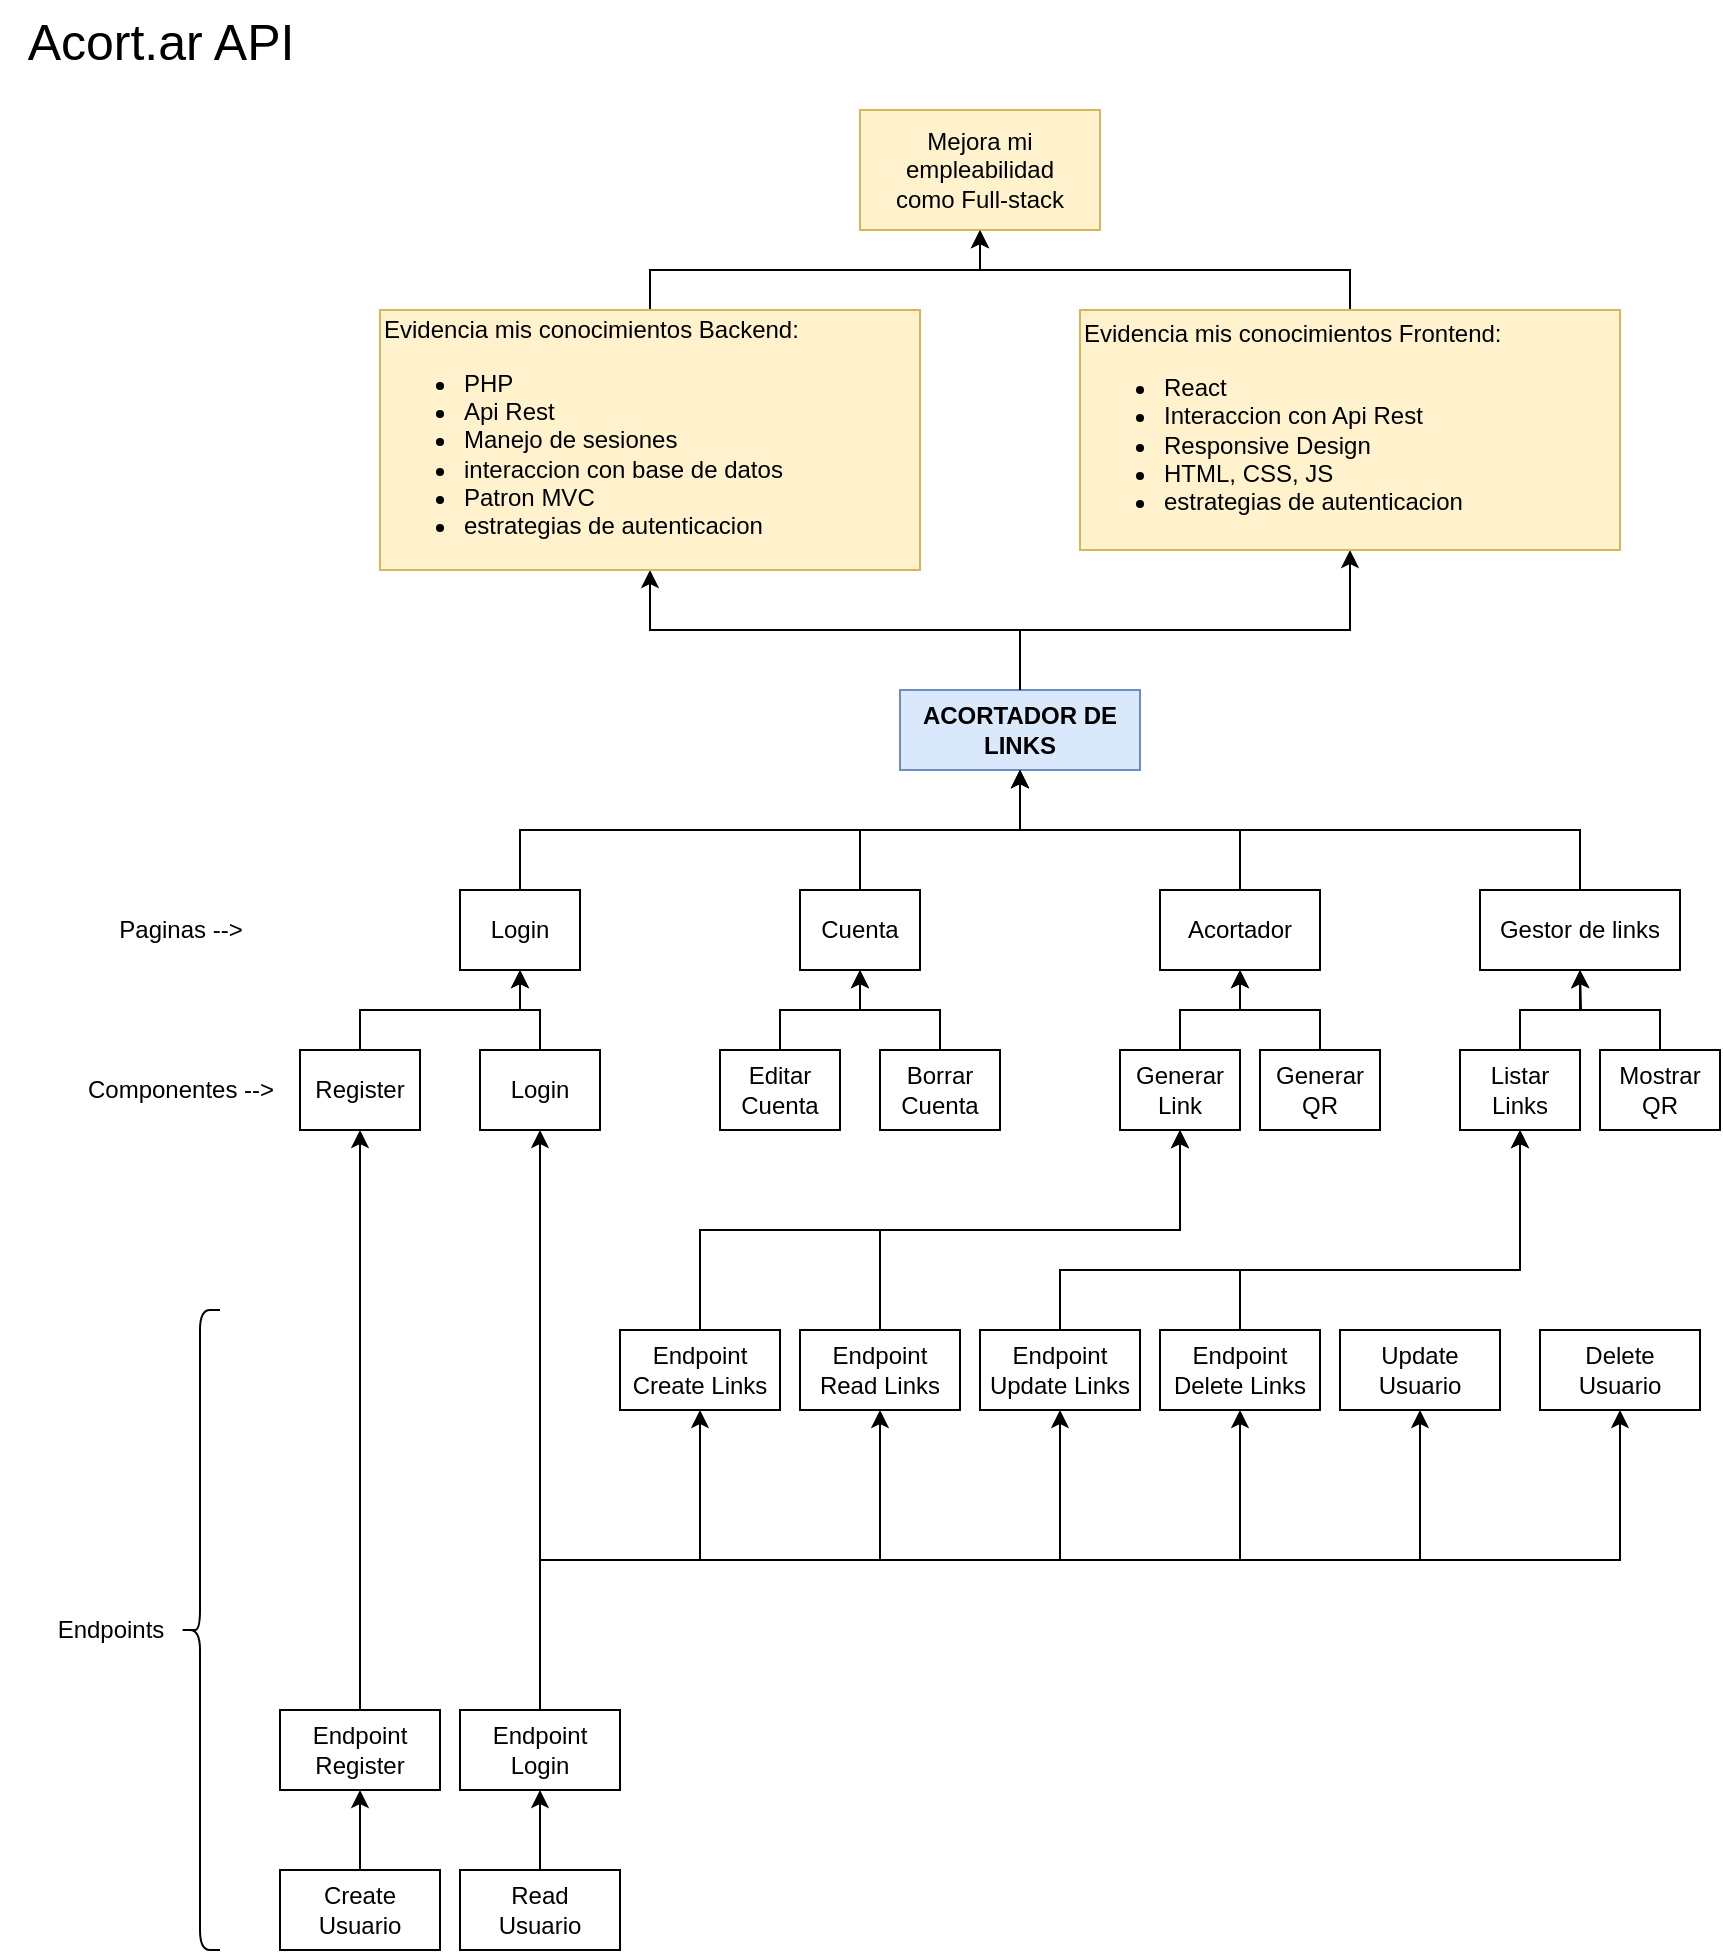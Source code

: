 <mxfile version="24.7.17" pages="4">
  <diagram id="lDLhYnGmyquKfvSBZehV" name="Arquitectura Funcionamiento">
    <mxGraphModel dx="1246" dy="647" grid="1" gridSize="10" guides="1" tooltips="1" connect="1" arrows="1" fold="1" page="1" pageScale="1" pageWidth="1169" pageHeight="827" math="0" shadow="0">
      <root>
        <mxCell id="0" />
        <mxCell id="1" parent="0" />
        <mxCell id="K8jYG6XQFHsGVsh4xSQ5-2" value="&lt;span style=&quot;font-weight: 700;&quot;&gt;ACORTADOR DE LINKS&lt;/span&gt;" style="rounded=0;whiteSpace=wrap;html=1;fillColor=#dae8fc;strokeColor=#6c8ebf;" parent="1" vertex="1">
          <mxGeometry x="595" y="350" width="120" height="40" as="geometry" />
        </mxCell>
        <mxCell id="K8jYG6XQFHsGVsh4xSQ5-49" style="edgeStyle=orthogonalEdgeStyle;rounded=0;orthogonalLoop=1;jettySize=auto;html=1;exitX=0.5;exitY=0;exitDx=0;exitDy=0;entryX=0.5;entryY=1;entryDx=0;entryDy=0;" parent="1" source="K8jYG6XQFHsGVsh4xSQ5-7" target="K8jYG6XQFHsGVsh4xSQ5-2" edge="1">
          <mxGeometry relative="1" as="geometry" />
        </mxCell>
        <mxCell id="K8jYG6XQFHsGVsh4xSQ5-7" value="Login" style="rounded=0;whiteSpace=wrap;html=1;fontStyle=0" parent="1" vertex="1">
          <mxGeometry x="375" y="450" width="60" height="40" as="geometry" />
        </mxCell>
        <mxCell id="K8jYG6XQFHsGVsh4xSQ5-12" style="edgeStyle=orthogonalEdgeStyle;rounded=0;orthogonalLoop=1;jettySize=auto;html=1;exitX=0.5;exitY=0;exitDx=0;exitDy=0;" parent="1" source="K8jYG6XQFHsGVsh4xSQ5-2" target="K8jYG6XQFHsGVsh4xSQ5-10" edge="1">
          <mxGeometry relative="1" as="geometry">
            <mxPoint x="635.053" y="330" as="sourcePoint" />
          </mxGeometry>
        </mxCell>
        <mxCell id="K8jYG6XQFHsGVsh4xSQ5-45" style="edgeStyle=orthogonalEdgeStyle;rounded=0;orthogonalLoop=1;jettySize=auto;html=1;exitX=0.5;exitY=0;exitDx=0;exitDy=0;" parent="1" source="K8jYG6XQFHsGVsh4xSQ5-2" target="K8jYG6XQFHsGVsh4xSQ5-24" edge="1">
          <mxGeometry relative="1" as="geometry">
            <mxPoint x="635.053" y="330" as="sourcePoint" />
            <Array as="points">
              <mxPoint x="655" y="320" />
              <mxPoint x="820" y="320" />
            </Array>
          </mxGeometry>
        </mxCell>
        <mxCell id="K8jYG6XQFHsGVsh4xSQ5-13" style="edgeStyle=orthogonalEdgeStyle;rounded=0;orthogonalLoop=1;jettySize=auto;html=1;" parent="1" source="K8jYG6XQFHsGVsh4xSQ5-10" target="K8jYG6XQFHsGVsh4xSQ5-11" edge="1">
          <mxGeometry relative="1" as="geometry" />
        </mxCell>
        <mxCell id="K8jYG6XQFHsGVsh4xSQ5-10" value="Evidencia mis conocimientos Backend:&lt;br&gt;&lt;ul&gt;&lt;li&gt;PHP&lt;/li&gt;&lt;li&gt;Api Rest&lt;/li&gt;&lt;li&gt;Manejo de sesiones&lt;/li&gt;&lt;li&gt;interaccion con base de datos&lt;/li&gt;&lt;li&gt;Patron MVC&lt;/li&gt;&lt;li&gt;estrategias de autenticacion&lt;/li&gt;&lt;/ul&gt;" style="rounded=0;whiteSpace=wrap;html=1;fontStyle=0;fillColor=#fff2cc;strokeColor=#d6b656;align=left;" parent="1" vertex="1">
          <mxGeometry x="335" y="160" width="270" height="130" as="geometry" />
        </mxCell>
        <mxCell id="K8jYG6XQFHsGVsh4xSQ5-11" value="Mejora mi empleabilidad&lt;br&gt;como Full-stack" style="rounded=0;whiteSpace=wrap;html=1;fontStyle=0;fillColor=#fff2cc;strokeColor=#d6b656;" parent="1" vertex="1">
          <mxGeometry x="575" y="60" width="120" height="60" as="geometry" />
        </mxCell>
        <mxCell id="K8jYG6XQFHsGVsh4xSQ5-48" style="edgeStyle=orthogonalEdgeStyle;rounded=0;orthogonalLoop=1;jettySize=auto;html=1;exitX=0.5;exitY=0;exitDx=0;exitDy=0;entryX=0.5;entryY=1;entryDx=0;entryDy=0;" parent="1" source="K8jYG6XQFHsGVsh4xSQ5-20" target="K8jYG6XQFHsGVsh4xSQ5-2" edge="1">
          <mxGeometry relative="1" as="geometry" />
        </mxCell>
        <mxCell id="K8jYG6XQFHsGVsh4xSQ5-20" value="Acortador" style="rounded=0;whiteSpace=wrap;html=1;fontStyle=0" parent="1" vertex="1">
          <mxGeometry x="725" y="450" width="80" height="40" as="geometry" />
        </mxCell>
        <mxCell id="K8jYG6XQFHsGVsh4xSQ5-47" style="edgeStyle=orthogonalEdgeStyle;rounded=0;orthogonalLoop=1;jettySize=auto;html=1;exitX=0.5;exitY=0;exitDx=0;exitDy=0;entryX=0.5;entryY=1;entryDx=0;entryDy=0;" parent="1" source="K8jYG6XQFHsGVsh4xSQ5-22" target="K8jYG6XQFHsGVsh4xSQ5-2" edge="1">
          <mxGeometry relative="1" as="geometry" />
        </mxCell>
        <mxCell id="K8jYG6XQFHsGVsh4xSQ5-22" value="Gestor de links" style="rounded=0;whiteSpace=wrap;html=1;fontStyle=0" parent="1" vertex="1">
          <mxGeometry x="885" y="450" width="100" height="40" as="geometry" />
        </mxCell>
        <mxCell id="K8jYG6XQFHsGVsh4xSQ5-46" style="edgeStyle=orthogonalEdgeStyle;rounded=0;orthogonalLoop=1;jettySize=auto;html=1;" parent="1" source="K8jYG6XQFHsGVsh4xSQ5-24" target="K8jYG6XQFHsGVsh4xSQ5-11" edge="1">
          <mxGeometry relative="1" as="geometry" />
        </mxCell>
        <mxCell id="K8jYG6XQFHsGVsh4xSQ5-24" value="Evidencia mis conocimientos Frontend:&lt;br&gt;&lt;ul&gt;&lt;li&gt;React&lt;/li&gt;&lt;li&gt;Interaccion con Api Rest&lt;/li&gt;&lt;li&gt;Responsive Design&lt;/li&gt;&lt;li&gt;HTML, CSS, JS&lt;/li&gt;&lt;li&gt;estrategias de autenticacion&lt;/li&gt;&lt;/ul&gt;" style="rounded=0;whiteSpace=wrap;html=1;fontStyle=0;fillColor=#fff2cc;strokeColor=#d6b656;align=left;" parent="1" vertex="1">
          <mxGeometry x="685" y="160" width="270" height="120" as="geometry" />
        </mxCell>
        <mxCell id="K8jYG6XQFHsGVsh4xSQ5-28" style="edgeStyle=orthogonalEdgeStyle;rounded=0;orthogonalLoop=1;jettySize=auto;html=1;" parent="1" source="K8jYG6XQFHsGVsh4xSQ5-25" target="K8jYG6XQFHsGVsh4xSQ5-7" edge="1">
          <mxGeometry relative="1" as="geometry" />
        </mxCell>
        <mxCell id="K8jYG6XQFHsGVsh4xSQ5-25" value="Login" style="rounded=0;whiteSpace=wrap;html=1;fontStyle=0" parent="1" vertex="1">
          <mxGeometry x="385" y="530" width="60" height="40" as="geometry" />
        </mxCell>
        <mxCell id="gg1q1fjQuGj6BDJIblKd-30" style="edgeStyle=orthogonalEdgeStyle;rounded=0;orthogonalLoop=1;jettySize=auto;html=1;exitX=0.5;exitY=0;exitDx=0;exitDy=0;entryX=0.5;entryY=1;entryDx=0;entryDy=0;" parent="1" source="K8jYG6XQFHsGVsh4xSQ5-26" target="K8jYG6XQFHsGVsh4xSQ5-7" edge="1">
          <mxGeometry relative="1" as="geometry" />
        </mxCell>
        <mxCell id="K8jYG6XQFHsGVsh4xSQ5-26" value="Register" style="rounded=0;whiteSpace=wrap;html=1;fontStyle=0" parent="1" vertex="1">
          <mxGeometry x="295" y="530" width="60" height="40" as="geometry" />
        </mxCell>
        <mxCell id="K8jYG6XQFHsGVsh4xSQ5-87" style="edgeStyle=orthogonalEdgeStyle;rounded=0;orthogonalLoop=1;jettySize=auto;html=1;exitX=0.5;exitY=0;exitDx=0;exitDy=0;entryX=0.5;entryY=1;entryDx=0;entryDy=0;" parent="1" source="K8jYG6XQFHsGVsh4xSQ5-36" target="gg1q1fjQuGj6BDJIblKd-21" edge="1">
          <mxGeometry relative="1" as="geometry">
            <mxPoint x="325" y="870" as="targetPoint" />
          </mxGeometry>
        </mxCell>
        <mxCell id="K8jYG6XQFHsGVsh4xSQ5-36" value="Create&lt;br&gt;Usuario" style="rounded=0;whiteSpace=wrap;html=1;fontStyle=0" parent="1" vertex="1">
          <mxGeometry x="285" y="940" width="80" height="40" as="geometry" />
        </mxCell>
        <mxCell id="K8jYG6XQFHsGVsh4xSQ5-86" style="edgeStyle=orthogonalEdgeStyle;rounded=0;orthogonalLoop=1;jettySize=auto;html=1;exitX=0.5;exitY=0;exitDx=0;exitDy=0;entryX=0.5;entryY=1;entryDx=0;entryDy=0;" parent="1" source="K8jYG6XQFHsGVsh4xSQ5-37" target="gg1q1fjQuGj6BDJIblKd-20" edge="1">
          <mxGeometry relative="1" as="geometry">
            <mxPoint x="415" y="870" as="targetPoint" />
          </mxGeometry>
        </mxCell>
        <mxCell id="K8jYG6XQFHsGVsh4xSQ5-37" value="Read&lt;br&gt;Usuario" style="rounded=0;whiteSpace=wrap;html=1;fontStyle=0" parent="1" vertex="1">
          <mxGeometry x="375" y="940" width="80" height="40" as="geometry" />
        </mxCell>
        <mxCell id="K8jYG6XQFHsGVsh4xSQ5-38" value="Update&lt;br&gt;Usuario" style="rounded=0;whiteSpace=wrap;html=1;fontStyle=0" parent="1" vertex="1">
          <mxGeometry x="815" y="670" width="80" height="40" as="geometry" />
        </mxCell>
        <mxCell id="K8jYG6XQFHsGVsh4xSQ5-39" value="Delete Usuario" style="rounded=0;whiteSpace=wrap;html=1;fontStyle=0" parent="1" vertex="1">
          <mxGeometry x="915" y="670" width="80" height="40" as="geometry" />
        </mxCell>
        <mxCell id="K8jYG6XQFHsGVsh4xSQ5-56" style="edgeStyle=orthogonalEdgeStyle;rounded=0;orthogonalLoop=1;jettySize=auto;html=1;exitX=0.5;exitY=0;exitDx=0;exitDy=0;entryX=0.5;entryY=1;entryDx=0;entryDy=0;" parent="1" source="K8jYG6XQFHsGVsh4xSQ5-50" target="K8jYG6XQFHsGVsh4xSQ5-2" edge="1">
          <mxGeometry relative="1" as="geometry" />
        </mxCell>
        <mxCell id="K8jYG6XQFHsGVsh4xSQ5-50" value="Cuenta" style="rounded=0;whiteSpace=wrap;html=1;fontStyle=0" parent="1" vertex="1">
          <mxGeometry x="545" y="450" width="60" height="40" as="geometry" />
        </mxCell>
        <mxCell id="K8jYG6XQFHsGVsh4xSQ5-55" style="edgeStyle=orthogonalEdgeStyle;rounded=0;orthogonalLoop=1;jettySize=auto;html=1;exitX=0.5;exitY=0;exitDx=0;exitDy=0;entryX=0.5;entryY=1;entryDx=0;entryDy=0;" parent="1" source="K8jYG6XQFHsGVsh4xSQ5-51" target="K8jYG6XQFHsGVsh4xSQ5-50" edge="1">
          <mxGeometry relative="1" as="geometry">
            <mxPoint x="545" y="490" as="targetPoint" />
          </mxGeometry>
        </mxCell>
        <mxCell id="K8jYG6XQFHsGVsh4xSQ5-51" value="Editar Cuenta" style="rounded=0;whiteSpace=wrap;html=1;fontStyle=0" parent="1" vertex="1">
          <mxGeometry x="505" y="530" width="60" height="40" as="geometry" />
        </mxCell>
        <mxCell id="K8jYG6XQFHsGVsh4xSQ5-54" style="edgeStyle=orthogonalEdgeStyle;rounded=0;orthogonalLoop=1;jettySize=auto;html=1;exitX=0.5;exitY=0;exitDx=0;exitDy=0;entryX=0.5;entryY=1;entryDx=0;entryDy=0;" parent="1" source="K8jYG6XQFHsGVsh4xSQ5-52" target="K8jYG6XQFHsGVsh4xSQ5-50" edge="1">
          <mxGeometry relative="1" as="geometry" />
        </mxCell>
        <mxCell id="K8jYG6XQFHsGVsh4xSQ5-52" value="Borrar&lt;br&gt;Cuenta" style="rounded=0;whiteSpace=wrap;html=1;fontStyle=0" parent="1" vertex="1">
          <mxGeometry x="585" y="530" width="60" height="40" as="geometry" />
        </mxCell>
        <mxCell id="K8jYG6XQFHsGVsh4xSQ5-60" style="edgeStyle=orthogonalEdgeStyle;rounded=0;orthogonalLoop=1;jettySize=auto;html=1;exitX=0.5;exitY=0;exitDx=0;exitDy=0;entryX=0.5;entryY=1;entryDx=0;entryDy=0;" parent="1" source="K8jYG6XQFHsGVsh4xSQ5-57" target="K8jYG6XQFHsGVsh4xSQ5-20" edge="1">
          <mxGeometry relative="1" as="geometry" />
        </mxCell>
        <mxCell id="K8jYG6XQFHsGVsh4xSQ5-57" value="Generar&lt;br&gt;Link" style="rounded=0;whiteSpace=wrap;html=1;fontStyle=0" parent="1" vertex="1">
          <mxGeometry x="705" y="530" width="60" height="40" as="geometry" />
        </mxCell>
        <mxCell id="K8jYG6XQFHsGVsh4xSQ5-59" style="edgeStyle=orthogonalEdgeStyle;rounded=0;orthogonalLoop=1;jettySize=auto;html=1;exitX=0.5;exitY=0;exitDx=0;exitDy=0;entryX=0.5;entryY=1;entryDx=0;entryDy=0;" parent="1" source="K8jYG6XQFHsGVsh4xSQ5-58" target="K8jYG6XQFHsGVsh4xSQ5-20" edge="1">
          <mxGeometry relative="1" as="geometry" />
        </mxCell>
        <mxCell id="K8jYG6XQFHsGVsh4xSQ5-58" value="Generar&lt;br&gt;QR" style="rounded=0;whiteSpace=wrap;html=1;fontStyle=0" parent="1" vertex="1">
          <mxGeometry x="775" y="530" width="60" height="40" as="geometry" />
        </mxCell>
        <mxCell id="K8jYG6XQFHsGVsh4xSQ5-64" style="edgeStyle=orthogonalEdgeStyle;rounded=0;orthogonalLoop=1;jettySize=auto;html=1;exitX=0.5;exitY=0;exitDx=0;exitDy=0;" parent="1" source="K8jYG6XQFHsGVsh4xSQ5-61" edge="1">
          <mxGeometry relative="1" as="geometry">
            <mxPoint x="935" y="490" as="targetPoint" />
          </mxGeometry>
        </mxCell>
        <mxCell id="K8jYG6XQFHsGVsh4xSQ5-61" value="Listar&lt;br&gt;Links" style="rounded=0;whiteSpace=wrap;html=1;fontStyle=0" parent="1" vertex="1">
          <mxGeometry x="875" y="530" width="60" height="40" as="geometry" />
        </mxCell>
        <mxCell id="K8jYG6XQFHsGVsh4xSQ5-63" style="edgeStyle=orthogonalEdgeStyle;rounded=0;orthogonalLoop=1;jettySize=auto;html=1;exitX=0.5;exitY=0;exitDx=0;exitDy=0;entryX=0.5;entryY=1;entryDx=0;entryDy=0;" parent="1" source="K8jYG6XQFHsGVsh4xSQ5-62" target="K8jYG6XQFHsGVsh4xSQ5-22" edge="1">
          <mxGeometry relative="1" as="geometry" />
        </mxCell>
        <mxCell id="K8jYG6XQFHsGVsh4xSQ5-62" value="Mostrar QR" style="rounded=0;whiteSpace=wrap;html=1;fontStyle=0" parent="1" vertex="1">
          <mxGeometry x="945" y="530" width="60" height="40" as="geometry" />
        </mxCell>
        <mxCell id="gg1q1fjQuGj6BDJIblKd-33" style="edgeStyle=orthogonalEdgeStyle;rounded=0;orthogonalLoop=1;jettySize=auto;html=1;exitX=0.5;exitY=0;exitDx=0;exitDy=0;entryX=0.5;entryY=1;entryDx=0;entryDy=0;" parent="1" source="K8jYG6XQFHsGVsh4xSQ5-92" target="K8jYG6XQFHsGVsh4xSQ5-57" edge="1">
          <mxGeometry relative="1" as="geometry" />
        </mxCell>
        <mxCell id="K8jYG6XQFHsGVsh4xSQ5-92" value="Endpoint&lt;br&gt;Create Links" style="rounded=0;whiteSpace=wrap;html=1;fontStyle=0" parent="1" vertex="1">
          <mxGeometry x="455" y="670" width="80" height="40" as="geometry" />
        </mxCell>
        <mxCell id="gg1q1fjQuGj6BDJIblKd-34" style="edgeStyle=orthogonalEdgeStyle;rounded=0;orthogonalLoop=1;jettySize=auto;html=1;exitX=0.5;exitY=0;exitDx=0;exitDy=0;entryX=0.5;entryY=1;entryDx=0;entryDy=0;" parent="1" source="K8jYG6XQFHsGVsh4xSQ5-93" target="K8jYG6XQFHsGVsh4xSQ5-57" edge="1">
          <mxGeometry relative="1" as="geometry">
            <mxPoint x="765" y="600" as="targetPoint" />
          </mxGeometry>
        </mxCell>
        <mxCell id="K8jYG6XQFHsGVsh4xSQ5-93" value="Endpoint&lt;br&gt;Read Links" style="rounded=0;whiteSpace=wrap;html=1;fontStyle=0" parent="1" vertex="1">
          <mxGeometry x="545" y="670" width="80" height="40" as="geometry" />
        </mxCell>
        <mxCell id="gg1q1fjQuGj6BDJIblKd-35" style="edgeStyle=orthogonalEdgeStyle;rounded=0;orthogonalLoop=1;jettySize=auto;html=1;exitX=0.5;exitY=0;exitDx=0;exitDy=0;entryX=0.5;entryY=1;entryDx=0;entryDy=0;" parent="1" source="K8jYG6XQFHsGVsh4xSQ5-94" target="K8jYG6XQFHsGVsh4xSQ5-61" edge="1">
          <mxGeometry relative="1" as="geometry">
            <Array as="points">
              <mxPoint x="675" y="640" />
              <mxPoint x="905" y="640" />
            </Array>
          </mxGeometry>
        </mxCell>
        <mxCell id="K8jYG6XQFHsGVsh4xSQ5-94" value="Endpoint&lt;br&gt;Update Links" style="rounded=0;whiteSpace=wrap;html=1;fontStyle=0" parent="1" vertex="1">
          <mxGeometry x="635" y="670" width="80" height="40" as="geometry" />
        </mxCell>
        <mxCell id="gg1q1fjQuGj6BDJIblKd-36" style="edgeStyle=orthogonalEdgeStyle;rounded=0;orthogonalLoop=1;jettySize=auto;html=1;exitX=0.5;exitY=0;exitDx=0;exitDy=0;entryX=0.5;entryY=1;entryDx=0;entryDy=0;" parent="1" source="K8jYG6XQFHsGVsh4xSQ5-95" target="K8jYG6XQFHsGVsh4xSQ5-61" edge="1">
          <mxGeometry relative="1" as="geometry">
            <Array as="points">
              <mxPoint x="765" y="640" />
              <mxPoint x="905" y="640" />
            </Array>
          </mxGeometry>
        </mxCell>
        <mxCell id="K8jYG6XQFHsGVsh4xSQ5-95" value="Endpoint&lt;br&gt;Delete Links" style="rounded=0;whiteSpace=wrap;html=1;fontStyle=0" parent="1" vertex="1">
          <mxGeometry x="725" y="670" width="80" height="40" as="geometry" />
        </mxCell>
        <mxCell id="gg1q1fjQuGj6BDJIblKd-18" value="Endpoints" style="text;html=1;align=center;verticalAlign=middle;resizable=0;points=[];autosize=1;strokeColor=none;fillColor=none;" parent="1" vertex="1">
          <mxGeometry x="165" y="810" width="70" height="20" as="geometry" />
        </mxCell>
        <mxCell id="gg1q1fjQuGj6BDJIblKd-24" style="edgeStyle=orthogonalEdgeStyle;rounded=0;orthogonalLoop=1;jettySize=auto;html=1;exitX=0.5;exitY=0;exitDx=0;exitDy=0;entryX=0.5;entryY=1;entryDx=0;entryDy=0;" parent="1" source="gg1q1fjQuGj6BDJIblKd-20" target="K8jYG6XQFHsGVsh4xSQ5-39" edge="1">
          <mxGeometry relative="1" as="geometry" />
        </mxCell>
        <mxCell id="gg1q1fjQuGj6BDJIblKd-25" style="edgeStyle=orthogonalEdgeStyle;rounded=0;orthogonalLoop=1;jettySize=auto;html=1;exitX=0.5;exitY=0;exitDx=0;exitDy=0;entryX=0.5;entryY=1;entryDx=0;entryDy=0;" parent="1" source="gg1q1fjQuGj6BDJIblKd-20" target="K8jYG6XQFHsGVsh4xSQ5-38" edge="1">
          <mxGeometry relative="1" as="geometry" />
        </mxCell>
        <mxCell id="gg1q1fjQuGj6BDJIblKd-26" style="edgeStyle=orthogonalEdgeStyle;rounded=0;orthogonalLoop=1;jettySize=auto;html=1;exitX=0.5;exitY=0;exitDx=0;exitDy=0;entryX=0.5;entryY=1;entryDx=0;entryDy=0;" parent="1" source="gg1q1fjQuGj6BDJIblKd-20" target="K8jYG6XQFHsGVsh4xSQ5-95" edge="1">
          <mxGeometry relative="1" as="geometry" />
        </mxCell>
        <mxCell id="gg1q1fjQuGj6BDJIblKd-27" style="edgeStyle=orthogonalEdgeStyle;rounded=0;orthogonalLoop=1;jettySize=auto;html=1;exitX=0.5;exitY=0;exitDx=0;exitDy=0;entryX=0.5;entryY=1;entryDx=0;entryDy=0;" parent="1" source="gg1q1fjQuGj6BDJIblKd-20" target="K8jYG6XQFHsGVsh4xSQ5-94" edge="1">
          <mxGeometry relative="1" as="geometry" />
        </mxCell>
        <mxCell id="gg1q1fjQuGj6BDJIblKd-28" style="edgeStyle=orthogonalEdgeStyle;rounded=0;orthogonalLoop=1;jettySize=auto;html=1;exitX=0.5;exitY=0;exitDx=0;exitDy=0;entryX=0.5;entryY=1;entryDx=0;entryDy=0;" parent="1" source="gg1q1fjQuGj6BDJIblKd-20" target="K8jYG6XQFHsGVsh4xSQ5-93" edge="1">
          <mxGeometry relative="1" as="geometry" />
        </mxCell>
        <mxCell id="gg1q1fjQuGj6BDJIblKd-29" style="edgeStyle=orthogonalEdgeStyle;rounded=0;orthogonalLoop=1;jettySize=auto;html=1;exitX=0.5;exitY=0;exitDx=0;exitDy=0;entryX=0.5;entryY=1;entryDx=0;entryDy=0;" parent="1" source="gg1q1fjQuGj6BDJIblKd-20" target="K8jYG6XQFHsGVsh4xSQ5-92" edge="1">
          <mxGeometry relative="1" as="geometry" />
        </mxCell>
        <mxCell id="gg1q1fjQuGj6BDJIblKd-32" style="edgeStyle=orthogonalEdgeStyle;rounded=0;orthogonalLoop=1;jettySize=auto;html=1;exitX=0.5;exitY=0;exitDx=0;exitDy=0;entryX=0.5;entryY=1;entryDx=0;entryDy=0;" parent="1" source="gg1q1fjQuGj6BDJIblKd-20" target="K8jYG6XQFHsGVsh4xSQ5-25" edge="1">
          <mxGeometry relative="1" as="geometry" />
        </mxCell>
        <mxCell id="gg1q1fjQuGj6BDJIblKd-20" value="Endpoint&lt;br&gt;Login" style="rounded=0;whiteSpace=wrap;html=1;fontStyle=0" parent="1" vertex="1">
          <mxGeometry x="375" y="860" width="80" height="40" as="geometry" />
        </mxCell>
        <mxCell id="gg1q1fjQuGj6BDJIblKd-31" style="edgeStyle=orthogonalEdgeStyle;rounded=0;orthogonalLoop=1;jettySize=auto;html=1;exitX=0.5;exitY=0;exitDx=0;exitDy=0;entryX=0.5;entryY=1;entryDx=0;entryDy=0;" parent="1" source="gg1q1fjQuGj6BDJIblKd-21" target="K8jYG6XQFHsGVsh4xSQ5-26" edge="1">
          <mxGeometry relative="1" as="geometry" />
        </mxCell>
        <mxCell id="gg1q1fjQuGj6BDJIblKd-21" value="Endpoint&lt;br&gt;Register" style="rounded=0;whiteSpace=wrap;html=1;fontStyle=0" parent="1" vertex="1">
          <mxGeometry x="285" y="860" width="80" height="40" as="geometry" />
        </mxCell>
        <mxCell id="gg1q1fjQuGj6BDJIblKd-37" value="Paginas --&amp;gt;" style="text;html=1;align=center;verticalAlign=middle;resizable=0;points=[];autosize=1;strokeColor=none;fillColor=none;" parent="1" vertex="1">
          <mxGeometry x="195" y="460" width="80" height="20" as="geometry" />
        </mxCell>
        <mxCell id="gg1q1fjQuGj6BDJIblKd-38" value="Componentes --&amp;gt;" style="text;html=1;align=center;verticalAlign=middle;resizable=0;points=[];autosize=1;strokeColor=none;fillColor=none;" parent="1" vertex="1">
          <mxGeometry x="180" y="540" width="110" height="20" as="geometry" />
        </mxCell>
        <mxCell id="gg1q1fjQuGj6BDJIblKd-39" value="" style="shape=curlyBracket;whiteSpace=wrap;html=1;rounded=1;flipH=1;fontFamily=Comic Sans MS;fontSize=10;fontColor=#FF0000;rotation=-180;fillColor=none;" parent="1" vertex="1">
          <mxGeometry x="235" y="660" width="20" height="320" as="geometry" />
        </mxCell>
        <mxCell id="5PHVcbMtjYp_4CeBIPDt-1" value="Acort.ar API" style="text;html=1;align=center;verticalAlign=middle;resizable=0;points=[];autosize=1;strokeColor=none;fillColor=none;fontSize=25;" vertex="1" parent="1">
          <mxGeometry x="145" y="5" width="160" height="40" as="geometry" />
        </mxCell>
      </root>
    </mxGraphModel>
  </diagram>
  <diagram id="TpAU5thq73M9outO9qTd" name="Diagrama Contexto">
    <mxGraphModel dx="866" dy="563" grid="1" gridSize="5" guides="1" tooltips="1" connect="0" arrows="1" fold="1" page="1" pageScale="1" pageWidth="827" pageHeight="1169" math="0" shadow="0">
      <root>
        <mxCell id="0" />
        <mxCell id="1" parent="0" />
        <mxCell id="oUODuGPNLjzPJijAdRqZ-1" value="Diagrama de contexto" style="text;html=1;align=center;verticalAlign=middle;resizable=0;points=[];autosize=1;strokeColor=none;fillColor=none;fontSize=21;" parent="1" vertex="1">
          <mxGeometry x="260" y="45" width="220" height="35" as="geometry" />
        </mxCell>
        <mxCell id="Q8tJQEWQhLgw1Kr85jzT-2" style="edgeStyle=orthogonalEdgeStyle;rounded=1;orthogonalLoop=1;jettySize=auto;html=1;exitX=0.99;exitY=0.305;exitDx=0;exitDy=0;exitPerimeter=0;entryX=-0.023;entryY=0.253;entryDx=0;entryDy=0;entryPerimeter=0;" parent="1" source="oUODuGPNLjzPJijAdRqZ-2" target="Q8tJQEWQhLgw1Kr85jzT-1" edge="1">
          <mxGeometry relative="1" as="geometry" />
        </mxCell>
        <mxCell id="Q8tJQEWQhLgw1Kr85jzT-12" value="ShortLink" style="edgeLabel;html=1;align=center;verticalAlign=middle;resizable=0;points=[];" parent="Q8tJQEWQhLgw1Kr85jzT-2" vertex="1" connectable="0">
          <mxGeometry x="-0.165" y="-2" relative="1" as="geometry">
            <mxPoint as="offset" />
          </mxGeometry>
        </mxCell>
        <mxCell id="Q8tJQEWQhLgw1Kr85jzT-17" style="edgeStyle=orthogonalEdgeStyle;rounded=1;orthogonalLoop=1;jettySize=auto;html=1;" parent="1" source="oUODuGPNLjzPJijAdRqZ-2" target="oUODuGPNLjzPJijAdRqZ-3" edge="1">
          <mxGeometry relative="1" as="geometry" />
        </mxCell>
        <mxCell id="Q8tJQEWQhLgw1Kr85jzT-19" style="edgeStyle=orthogonalEdgeStyle;rounded=1;orthogonalLoop=1;jettySize=auto;html=1;" parent="1" source="oUODuGPNLjzPJijAdRqZ-2" target="Q8tJQEWQhLgw1Kr85jzT-18" edge="1">
          <mxGeometry relative="1" as="geometry" />
        </mxCell>
        <mxCell id="oUODuGPNLjzPJijAdRqZ-2" value="Acortador de enlaces" style="ellipse;whiteSpace=wrap;html=1;aspect=fixed;" parent="1" vertex="1">
          <mxGeometry x="330" y="120" width="80" height="80" as="geometry" />
        </mxCell>
        <mxCell id="oUODuGPNLjzPJijAdRqZ-3" value="Usuarios" style="whiteSpace=wrap;html=1;" parent="1" vertex="1">
          <mxGeometry x="270" y="255" width="70" height="30" as="geometry" />
        </mxCell>
        <mxCell id="DFErdLMUmvTXjZrNpeZ5-1" style="edgeStyle=orthogonalEdgeStyle;shape=connector;rounded=1;orthogonalLoop=1;jettySize=auto;html=1;entryX=0.05;entryY=0.755;entryDx=0;entryDy=0;entryPerimeter=0;labelBackgroundColor=default;fontFamily=Helvetica;fontSize=11;fontColor=default;endArrow=classic;strokeColor=default;" parent="1" source="oUODuGPNLjzPJijAdRqZ-4" target="oUODuGPNLjzPJijAdRqZ-2" edge="1">
          <mxGeometry relative="1" as="geometry" />
        </mxCell>
        <mxCell id="DFErdLMUmvTXjZrNpeZ5-2" value="Registrarse" style="edgeLabel;html=1;align=center;verticalAlign=middle;resizable=0;points=[];fontSize=11;fontFamily=Helvetica;fontColor=default;" parent="DFErdLMUmvTXjZrNpeZ5-1" vertex="1" connectable="0">
          <mxGeometry x="-0.095" relative="1" as="geometry">
            <mxPoint x="-2" as="offset" />
          </mxGeometry>
        </mxCell>
        <mxCell id="oUODuGPNLjzPJijAdRqZ-4" value="Usuario" style="whiteSpace=wrap;html=1;" parent="1" vertex="1">
          <mxGeometry x="65" y="130" width="70" height="100" as="geometry" />
        </mxCell>
        <mxCell id="oUODuGPNLjzPJijAdRqZ-5" value="" style="endArrow=classic;html=1;rounded=1;exitX=0.986;exitY=0.147;exitDx=0;exitDy=0;exitPerimeter=0;entryX=0.05;entryY=0.295;entryDx=0;entryDy=0;entryPerimeter=0;" parent="1" source="oUODuGPNLjzPJijAdRqZ-4" target="oUODuGPNLjzPJijAdRqZ-2" edge="1">
          <mxGeometry width="50" height="50" relative="1" as="geometry">
            <mxPoint x="345" y="180" as="sourcePoint" />
            <mxPoint x="395" y="130" as="targetPoint" />
          </mxGeometry>
        </mxCell>
        <mxCell id="Q8tJQEWQhLgw1Kr85jzT-3" value="Link a acortar" style="edgeLabel;html=1;align=center;verticalAlign=middle;resizable=0;points=[];" parent="oUODuGPNLjzPJijAdRqZ-5" vertex="1" connectable="0">
          <mxGeometry x="-0.213" y="1" relative="1" as="geometry">
            <mxPoint as="offset" />
          </mxGeometry>
        </mxCell>
        <mxCell id="Q8tJQEWQhLgw1Kr85jzT-1" value="Usuario" style="whiteSpace=wrap;html=1;" parent="1" vertex="1">
          <mxGeometry x="530" y="125" width="70" height="75" as="geometry" />
        </mxCell>
        <mxCell id="Q8tJQEWQhLgw1Kr85jzT-6" value="" style="endArrow=classic;html=1;rounded=1;exitX=0.997;exitY=0.296;exitDx=0;exitDy=0;exitPerimeter=0;startArrow=classic;startFill=1;" parent="1" source="oUODuGPNLjzPJijAdRqZ-4" target="oUODuGPNLjzPJijAdRqZ-2" edge="1">
          <mxGeometry width="50" height="50" relative="1" as="geometry">
            <mxPoint x="345" y="180" as="sourcePoint" />
            <mxPoint x="395" y="130" as="targetPoint" />
          </mxGeometry>
        </mxCell>
        <mxCell id="Q8tJQEWQhLgw1Kr85jzT-7" value="Login" style="edgeLabel;html=1;align=center;verticalAlign=middle;resizable=0;points=[];" parent="Q8tJQEWQhLgw1Kr85jzT-6" vertex="1" connectable="0">
          <mxGeometry x="-0.213" y="1" relative="1" as="geometry">
            <mxPoint as="offset" />
          </mxGeometry>
        </mxCell>
        <mxCell id="Q8tJQEWQhLgw1Kr85jzT-13" style="edgeStyle=orthogonalEdgeStyle;rounded=1;orthogonalLoop=1;jettySize=auto;html=1;exitX=1;exitY=0.535;exitDx=0;exitDy=0;exitPerimeter=0;entryX=-0.034;entryY=0.504;entryDx=0;entryDy=0;entryPerimeter=0;" parent="1" source="oUODuGPNLjzPJijAdRqZ-2" target="Q8tJQEWQhLgw1Kr85jzT-1" edge="1">
          <mxGeometry relative="1" as="geometry" />
        </mxCell>
        <mxCell id="Q8tJQEWQhLgw1Kr85jzT-14" value="Qr" style="edgeLabel;html=1;align=center;verticalAlign=middle;resizable=0;points=[];" parent="Q8tJQEWQhLgw1Kr85jzT-13" vertex="1" connectable="0">
          <mxGeometry x="-0.165" y="-2" relative="1" as="geometry">
            <mxPoint as="offset" />
          </mxGeometry>
        </mxCell>
        <mxCell id="Q8tJQEWQhLgw1Kr85jzT-18" value="Links" style="whiteSpace=wrap;html=1;" parent="1" vertex="1">
          <mxGeometry x="379" y="255" width="70" height="30" as="geometry" />
        </mxCell>
        <mxCell id="UjIA5ZOyadK92xWJWhl9-1" value="ENTRADAS" style="text;html=1;align=center;verticalAlign=middle;resizable=0;points=[];autosize=1;strokeColor=none;fillColor=none;" vertex="1" parent="1">
          <mxGeometry x="180" y="100" width="80" height="20" as="geometry" />
        </mxCell>
        <mxCell id="UjIA5ZOyadK92xWJWhl9-2" value="SALIDAS" style="text;html=1;align=center;verticalAlign=middle;resizable=0;points=[];autosize=1;strokeColor=none;fillColor=none;" vertex="1" parent="1">
          <mxGeometry x="435" y="100" width="65" height="20" as="geometry" />
        </mxCell>
        <mxCell id="UjIA5ZOyadK92xWJWhl9-3" value="ENDPOINTS" style="text;html=1;align=center;verticalAlign=middle;resizable=0;points=[];autosize=1;strokeColor=none;fillColor=none;" vertex="1" parent="1">
          <mxGeometry x="170" y="200" width="85" height="20" as="geometry" />
        </mxCell>
        <mxCell id="UjIA5ZOyadK92xWJWhl9-4" value="UI&#39;s" style="text;html=1;align=center;verticalAlign=middle;resizable=0;points=[];autosize=1;strokeColor=none;fillColor=none;" vertex="1" parent="1">
          <mxGeometry x="455" y="200" width="35" height="20" as="geometry" />
        </mxCell>
      </root>
    </mxGraphModel>
  </diagram>
  <diagram id="3dx1FZmz9Ep2AbdcT20f" name="Casos de uso">
    <mxGraphModel dx="866" dy="563" grid="1" gridSize="10" guides="1" tooltips="1" connect="1" arrows="1" fold="1" page="1" pageScale="1" pageWidth="1169" pageHeight="827" math="0" shadow="0">
      <root>
        <mxCell id="0" />
        <mxCell id="1" parent="0" />
        <mxCell id="lsZt3_j7wfr2TVqHncuY-1" value="Usuario" style="text;html=1;align=center;verticalAlign=middle;resizable=0;points=[];autosize=1;strokeColor=none;fillColor=none;" parent="1" vertex="1">
          <mxGeometry x="210" y="110" width="60" height="20" as="geometry" />
        </mxCell>
        <mxCell id="lsZt3_j7wfr2TVqHncuY-2" value="- ingresar link" style="text;html=1;align=left;verticalAlign=middle;resizable=0;points=[];autosize=1;strokeColor=none;fillColor=none;" parent="1" vertex="1">
          <mxGeometry x="230" y="135" width="90" height="20" as="geometry" />
        </mxCell>
        <mxCell id="lsZt3_j7wfr2TVqHncuY-4" value="`- Generar qr" style="text;html=1;align=left;verticalAlign=middle;resizable=0;points=[];autosize=1;strokeColor=none;fillColor=none;" parent="1" vertex="1">
          <mxGeometry x="225" y="155" width="80" height="20" as="geometry" />
        </mxCell>
        <mxCell id="lsZt3_j7wfr2TVqHncuY-5" value="`- Generar qr" style="text;html=1;align=left;verticalAlign=middle;resizable=0;points=[];autosize=1;strokeColor=none;fillColor=none;" parent="1" vertex="1">
          <mxGeometry x="225" y="175" width="80" height="20" as="geometry" />
        </mxCell>
      </root>
    </mxGraphModel>
  </diagram>
  <diagram id="ced-6VwUoJuSeVIsWTKz" name="Diagrama de clases">
    <mxGraphModel dx="866" dy="563" grid="1" gridSize="10" guides="1" tooltips="1" connect="1" arrows="1" fold="1" page="1" pageScale="1" pageWidth="1169" pageHeight="827" math="0" shadow="0">
      <root>
        <mxCell id="0" />
        <mxCell id="1" parent="0" />
        <mxCell id="pKobhYtn1KsW45cyrq-e-1" value="Link" style="swimlane;fontStyle=1;align=center;verticalAlign=top;childLayout=stackLayout;horizontal=1;startSize=26;horizontalStack=0;resizeParent=1;resizeParentMax=0;resizeLast=0;collapsible=1;marginBottom=0;fontFamily=Helvetica;fontSize=11;fontColor=default;" parent="1" vertex="1">
          <mxGeometry x="460" y="190" width="160" height="268" as="geometry" />
        </mxCell>
        <mxCell id="6uzHFvAri-M_jJKEOS2P-11" value="+ id_link" style="text;strokeColor=none;fillColor=none;align=left;verticalAlign=top;spacingLeft=4;spacingRight=4;overflow=hidden;rotatable=0;points=[[0,0.5],[1,0.5]];portConstraint=eastwest;fontFamily=Helvetica;fontSize=11;fontColor=default;" parent="pKobhYtn1KsW45cyrq-e-1" vertex="1">
          <mxGeometry y="26" width="160" height="26" as="geometry" />
        </mxCell>
        <mxCell id="6uzHFvAri-M_jJKEOS2P-9" value="+ qr_img: str" style="text;strokeColor=none;fillColor=none;align=left;verticalAlign=top;spacingLeft=4;spacingRight=4;overflow=hidden;rotatable=0;points=[[0,0.5],[1,0.5]];portConstraint=eastwest;fontFamily=Helvetica;fontSize=11;fontColor=default;" parent="pKobhYtn1KsW45cyrq-e-1" vertex="1">
          <mxGeometry y="52" width="160" height="26" as="geometry" />
        </mxCell>
        <mxCell id="6uzHFvAri-M_jJKEOS2P-10" value="+ link_source: str" style="text;strokeColor=none;fillColor=none;align=left;verticalAlign=top;spacingLeft=4;spacingRight=4;overflow=hidden;rotatable=0;points=[[0,0.5],[1,0.5]];portConstraint=eastwest;fontFamily=Helvetica;fontSize=11;fontColor=default;" parent="pKobhYtn1KsW45cyrq-e-1" vertex="1">
          <mxGeometry y="78" width="160" height="26" as="geometry" />
        </mxCell>
        <mxCell id="pKobhYtn1KsW45cyrq-e-2" value="+ link_target: str" style="text;strokeColor=none;fillColor=none;align=left;verticalAlign=top;spacingLeft=4;spacingRight=4;overflow=hidden;rotatable=0;points=[[0,0.5],[1,0.5]];portConstraint=eastwest;fontFamily=Helvetica;fontSize=11;fontColor=default;" parent="pKobhYtn1KsW45cyrq-e-1" vertex="1">
          <mxGeometry y="104" width="160" height="26" as="geometry" />
        </mxCell>
        <mxCell id="6uzHFvAri-M_jJKEOS2P-14" value="+ owner: int (n_usuario)" style="text;strokeColor=none;fillColor=none;align=left;verticalAlign=top;spacingLeft=4;spacingRight=4;overflow=hidden;rotatable=0;points=[[0,0.5],[1,0.5]];portConstraint=eastwest;fontFamily=Helvetica;fontSize=11;fontColor=default;" parent="pKobhYtn1KsW45cyrq-e-1" vertex="1">
          <mxGeometry y="130" width="160" height="26" as="geometry" />
        </mxCell>
        <mxCell id="pKobhYtn1KsW45cyrq-e-3" value="" style="line;strokeWidth=1;fillColor=none;align=left;verticalAlign=middle;spacingTop=-1;spacingLeft=3;spacingRight=3;rotatable=0;labelPosition=right;points=[];portConstraint=eastwest;fontFamily=Helvetica;fontSize=11;fontColor=default;" parent="pKobhYtn1KsW45cyrq-e-1" vertex="1">
          <mxGeometry y="156" width="160" height="8" as="geometry" />
        </mxCell>
        <mxCell id="alFyau8tHk5lXoiqKmOk-8" value="+ construct(props) : object" style="text;strokeColor=none;fillColor=none;align=left;verticalAlign=top;spacingLeft=4;spacingRight=4;overflow=hidden;rotatable=0;points=[[0,0.5],[1,0.5]];portConstraint=eastwest;fontFamily=Helvetica;fontSize=11;fontColor=default;" vertex="1" parent="pKobhYtn1KsW45cyrq-e-1">
          <mxGeometry y="164" width="160" height="26" as="geometry" />
        </mxCell>
        <mxCell id="alFyau8tHk5lXoiqKmOk-9" value="+ get(type): type" style="text;strokeColor=none;fillColor=none;align=left;verticalAlign=top;spacingLeft=4;spacingRight=4;overflow=hidden;rotatable=0;points=[[0,0.5],[1,0.5]];portConstraint=eastwest;fontFamily=Helvetica;fontSize=11;fontColor=default;" vertex="1" parent="pKobhYtn1KsW45cyrq-e-1">
          <mxGeometry y="190" width="160" height="26" as="geometry" />
        </mxCell>
        <mxCell id="alFyau8tHk5lXoiqKmOk-10" value="+ set(type): type" style="text;strokeColor=none;fillColor=none;align=left;verticalAlign=top;spacingLeft=4;spacingRight=4;overflow=hidden;rotatable=0;points=[[0,0.5],[1,0.5]];portConstraint=eastwest;fontFamily=Helvetica;fontSize=11;fontColor=default;" vertex="1" parent="pKobhYtn1KsW45cyrq-e-1">
          <mxGeometry y="216" width="160" height="26" as="geometry" />
        </mxCell>
        <mxCell id="alFyau8tHk5lXoiqKmOk-11" value="+ delete(type): type" style="text;strokeColor=none;fillColor=none;align=left;verticalAlign=top;spacingLeft=4;spacingRight=4;overflow=hidden;rotatable=0;points=[[0,0.5],[1,0.5]];portConstraint=eastwest;fontFamily=Helvetica;fontSize=11;fontColor=default;" vertex="1" parent="pKobhYtn1KsW45cyrq-e-1">
          <mxGeometry y="242" width="160" height="26" as="geometry" />
        </mxCell>
        <mxCell id="pKobhYtn1KsW45cyrq-e-5" value="Usuario" style="swimlane;fontStyle=1;align=center;verticalAlign=top;childLayout=stackLayout;horizontal=1;startSize=26;horizontalStack=0;resizeParent=1;resizeParentMax=0;resizeLast=0;collapsible=1;marginBottom=0;fontFamily=Helvetica;fontSize=11;fontColor=default;" parent="1" vertex="1">
          <mxGeometry x="170" y="190" width="160" height="268" as="geometry" />
        </mxCell>
        <mxCell id="6uzHFvAri-M_jJKEOS2P-8" value="+ n_usuario: int (16)" style="text;strokeColor=none;fillColor=none;align=left;verticalAlign=top;spacingLeft=4;spacingRight=4;overflow=hidden;rotatable=0;points=[[0,0.5],[1,0.5]];portConstraint=eastwest;fontFamily=Helvetica;fontSize=11;fontColor=default;" parent="pKobhYtn1KsW45cyrq-e-5" vertex="1">
          <mxGeometry y="26" width="160" height="26" as="geometry" />
        </mxCell>
        <mxCell id="pKobhYtn1KsW45cyrq-e-6" value="+ nombre: str" style="text;strokeColor=none;fillColor=none;align=left;verticalAlign=top;spacingLeft=4;spacingRight=4;overflow=hidden;rotatable=0;points=[[0,0.5],[1,0.5]];portConstraint=eastwest;fontFamily=Helvetica;fontSize=11;fontColor=default;" parent="pKobhYtn1KsW45cyrq-e-5" vertex="1">
          <mxGeometry y="52" width="160" height="26" as="geometry" />
        </mxCell>
        <mxCell id="6uzHFvAri-M_jJKEOS2P-7" value="+ password: std" style="text;strokeColor=none;fillColor=none;align=left;verticalAlign=top;spacingLeft=4;spacingRight=4;overflow=hidden;rotatable=0;points=[[0,0.5],[1,0.5]];portConstraint=eastwest;fontFamily=Helvetica;fontSize=11;fontColor=default;" parent="pKobhYtn1KsW45cyrq-e-5" vertex="1">
          <mxGeometry y="78" width="160" height="26" as="geometry" />
        </mxCell>
        <mxCell id="6uzHFvAri-M_jJKEOS2P-6" value="+ username: str" style="text;strokeColor=none;fillColor=none;align=left;verticalAlign=top;spacingLeft=4;spacingRight=4;overflow=hidden;rotatable=0;points=[[0,0.5],[1,0.5]];portConstraint=eastwest;fontFamily=Helvetica;fontSize=11;fontColor=default;" parent="pKobhYtn1KsW45cyrq-e-5" vertex="1">
          <mxGeometry y="104" width="160" height="26" as="geometry" />
        </mxCell>
        <mxCell id="6uzHFvAri-M_jJKEOS2P-12" value="+ links: array( id_link )" style="text;strokeColor=none;fillColor=none;align=left;verticalAlign=top;spacingLeft=4;spacingRight=4;overflow=hidden;rotatable=0;points=[[0,0.5],[1,0.5]];portConstraint=eastwest;fontFamily=Helvetica;fontSize=11;fontColor=default;" parent="pKobhYtn1KsW45cyrq-e-5" vertex="1">
          <mxGeometry y="130" width="160" height="26" as="geometry" />
        </mxCell>
        <mxCell id="pKobhYtn1KsW45cyrq-e-7" value="" style="line;strokeWidth=1;fillColor=none;align=left;verticalAlign=middle;spacingTop=-1;spacingLeft=3;spacingRight=3;rotatable=0;labelPosition=right;points=[];portConstraint=eastwest;fontFamily=Helvetica;fontSize=11;fontColor=default;" parent="pKobhYtn1KsW45cyrq-e-5" vertex="1">
          <mxGeometry y="156" width="160" height="8" as="geometry" />
        </mxCell>
        <mxCell id="alFyau8tHk5lXoiqKmOk-7" value="+ construct(props) : object" style="text;strokeColor=none;fillColor=none;align=left;verticalAlign=top;spacingLeft=4;spacingRight=4;overflow=hidden;rotatable=0;points=[[0,0.5],[1,0.5]];portConstraint=eastwest;fontFamily=Helvetica;fontSize=11;fontColor=default;" vertex="1" parent="pKobhYtn1KsW45cyrq-e-5">
          <mxGeometry y="164" width="160" height="26" as="geometry" />
        </mxCell>
        <mxCell id="pKobhYtn1KsW45cyrq-e-8" value="+ get(type): type" style="text;strokeColor=none;fillColor=none;align=left;verticalAlign=top;spacingLeft=4;spacingRight=4;overflow=hidden;rotatable=0;points=[[0,0.5],[1,0.5]];portConstraint=eastwest;fontFamily=Helvetica;fontSize=11;fontColor=default;" parent="pKobhYtn1KsW45cyrq-e-5" vertex="1">
          <mxGeometry y="190" width="160" height="26" as="geometry" />
        </mxCell>
        <mxCell id="alFyau8tHk5lXoiqKmOk-4" value="+ set(type): type" style="text;strokeColor=none;fillColor=none;align=left;verticalAlign=top;spacingLeft=4;spacingRight=4;overflow=hidden;rotatable=0;points=[[0,0.5],[1,0.5]];portConstraint=eastwest;fontFamily=Helvetica;fontSize=11;fontColor=default;" vertex="1" parent="pKobhYtn1KsW45cyrq-e-5">
          <mxGeometry y="216" width="160" height="26" as="geometry" />
        </mxCell>
        <mxCell id="alFyau8tHk5lXoiqKmOk-5" value="+ delete(type): type" style="text;strokeColor=none;fillColor=none;align=left;verticalAlign=top;spacingLeft=4;spacingRight=4;overflow=hidden;rotatable=0;points=[[0,0.5],[1,0.5]];portConstraint=eastwest;fontFamily=Helvetica;fontSize=11;fontColor=default;" vertex="1" parent="pKobhYtn1KsW45cyrq-e-5">
          <mxGeometry y="242" width="160" height="26" as="geometry" />
        </mxCell>
        <mxCell id="6uzHFvAri-M_jJKEOS2P-1" value="Login" style="swimlane;fontStyle=1;align=center;verticalAlign=top;childLayout=stackLayout;horizontal=1;startSize=26;horizontalStack=0;resizeParent=1;resizeParentMax=0;resizeLast=0;collapsible=1;marginBottom=0;fontFamily=Helvetica;fontSize=11;fontColor=default;" parent="1" vertex="1">
          <mxGeometry x="220" y="30" width="160" height="86" as="geometry" />
        </mxCell>
        <mxCell id="6uzHFvAri-M_jJKEOS2P-2" value="+ field: type" style="text;strokeColor=none;fillColor=none;align=left;verticalAlign=top;spacingLeft=4;spacingRight=4;overflow=hidden;rotatable=0;points=[[0,0.5],[1,0.5]];portConstraint=eastwest;fontFamily=Helvetica;fontSize=11;fontColor=default;" parent="6uzHFvAri-M_jJKEOS2P-1" vertex="1">
          <mxGeometry y="26" width="160" height="26" as="geometry" />
        </mxCell>
        <mxCell id="6uzHFvAri-M_jJKEOS2P-3" value="" style="line;strokeWidth=1;fillColor=none;align=left;verticalAlign=middle;spacingTop=-1;spacingLeft=3;spacingRight=3;rotatable=0;labelPosition=right;points=[];portConstraint=eastwest;fontFamily=Helvetica;fontSize=11;fontColor=default;" parent="6uzHFvAri-M_jJKEOS2P-1" vertex="1">
          <mxGeometry y="52" width="160" height="8" as="geometry" />
        </mxCell>
        <mxCell id="6uzHFvAri-M_jJKEOS2P-4" value="+ method(type): type" style="text;strokeColor=none;fillColor=none;align=left;verticalAlign=top;spacingLeft=4;spacingRight=4;overflow=hidden;rotatable=0;points=[[0,0.5],[1,0.5]];portConstraint=eastwest;fontFamily=Helvetica;fontSize=11;fontColor=default;" parent="6uzHFvAri-M_jJKEOS2P-1" vertex="1">
          <mxGeometry y="60" width="160" height="26" as="geometry" />
        </mxCell>
        <mxCell id="6uzHFvAri-M_jJKEOS2P-84" style="edgeStyle=orthogonalEdgeStyle;rounded=1;orthogonalLoop=1;jettySize=auto;html=1;exitX=1;exitY=0.5;exitDx=0;exitDy=0;entryX=0;entryY=0.5;entryDx=0;entryDy=0;endArrow=ERmandOne;endFill=0;startArrow=ERzeroToMany;startFill=0;" parent="1" source="6uzHFvAri-M_jJKEOS2P-16" target="6uzHFvAri-M_jJKEOS2P-81" edge="1">
          <mxGeometry relative="1" as="geometry" />
        </mxCell>
        <mxCell id="6uzHFvAri-M_jJKEOS2P-15" value="Usuarios" style="shape=table;startSize=30;container=1;collapsible=1;childLayout=tableLayout;fixedRows=1;rowLines=0;fontStyle=1;align=center;resizeLast=1;points=[[0,0,0,0,0],[0,0.25,0,0,0],[0,0.5,0,0,0],[0,0.75,0,0,0],[0,1,0,0,0],[0.25,0,0,0,0],[0.25,1,0,0,0],[0.5,0,0,0,0],[0.5,1,0,0,0],[0.75,0,0,0,0],[0.75,1,0,0,0],[1,0,0,0,0],[1,0.1,0,0,0],[1,0.5,0,0,0],[1,0.75,0,0,0],[1,1,0,0,0]];" parent="1" vertex="1">
          <mxGeometry x="150" y="510" width="180" height="153" as="geometry" />
        </mxCell>
        <mxCell id="6uzHFvAri-M_jJKEOS2P-16" value="" style="shape=tableRow;horizontal=0;startSize=0;swimlaneHead=0;swimlaneBody=0;fillColor=none;collapsible=0;dropTarget=0;points=[[0,0.5],[1,0.5]];portConstraint=eastwest;top=0;left=0;right=0;bottom=1;" parent="6uzHFvAri-M_jJKEOS2P-15" vertex="1">
          <mxGeometry y="30" width="180" height="30" as="geometry" />
        </mxCell>
        <mxCell id="6uzHFvAri-M_jJKEOS2P-17" value="PK" style="shape=partialRectangle;connectable=0;fillColor=none;top=0;left=0;bottom=0;right=0;fontStyle=1;overflow=hidden;" parent="6uzHFvAri-M_jJKEOS2P-16" vertex="1">
          <mxGeometry width="30" height="30" as="geometry">
            <mxRectangle width="30" height="30" as="alternateBounds" />
          </mxGeometry>
        </mxCell>
        <mxCell id="6uzHFvAri-M_jJKEOS2P-18" value="n_usuario" style="shape=partialRectangle;connectable=0;fillColor=none;top=0;left=0;bottom=0;right=0;align=left;spacingLeft=6;fontStyle=5;overflow=hidden;" parent="6uzHFvAri-M_jJKEOS2P-16" vertex="1">
          <mxGeometry x="30" width="150" height="30" as="geometry">
            <mxRectangle width="150" height="30" as="alternateBounds" />
          </mxGeometry>
        </mxCell>
        <mxCell id="6uzHFvAri-M_jJKEOS2P-56" value="" style="shape=tableRow;horizontal=0;startSize=0;swimlaneHead=0;swimlaneBody=0;fillColor=none;collapsible=0;dropTarget=0;points=[[0,0.5],[1,0.5]];portConstraint=eastwest;top=0;left=0;right=0;bottom=0;" parent="6uzHFvAri-M_jJKEOS2P-15" vertex="1">
          <mxGeometry y="60" width="180" height="30" as="geometry" />
        </mxCell>
        <mxCell id="6uzHFvAri-M_jJKEOS2P-57" value="char" style="shape=partialRectangle;connectable=0;fillColor=none;top=0;left=0;bottom=0;right=0;editable=1;overflow=hidden;" parent="6uzHFvAri-M_jJKEOS2P-56" vertex="1">
          <mxGeometry width="30" height="30" as="geometry">
            <mxRectangle width="30" height="30" as="alternateBounds" />
          </mxGeometry>
        </mxCell>
        <mxCell id="6uzHFvAri-M_jJKEOS2P-58" value="nombre" style="shape=partialRectangle;connectable=0;fillColor=none;top=0;left=0;bottom=0;right=0;align=left;spacingLeft=6;overflow=hidden;" parent="6uzHFvAri-M_jJKEOS2P-56" vertex="1">
          <mxGeometry x="30" width="150" height="30" as="geometry">
            <mxRectangle width="150" height="30" as="alternateBounds" />
          </mxGeometry>
        </mxCell>
        <mxCell id="6uzHFvAri-M_jJKEOS2P-65" value="" style="shape=tableRow;horizontal=0;startSize=0;swimlaneHead=0;swimlaneBody=0;fillColor=none;collapsible=0;dropTarget=0;points=[[0,0.5],[1,0.5]];portConstraint=eastwest;top=0;left=0;right=0;bottom=0;" parent="6uzHFvAri-M_jJKEOS2P-15" vertex="1">
          <mxGeometry y="90" width="180" height="30" as="geometry" />
        </mxCell>
        <mxCell id="6uzHFvAri-M_jJKEOS2P-66" value="char" style="shape=partialRectangle;connectable=0;fillColor=none;top=0;left=0;bottom=0;right=0;editable=1;overflow=hidden;" parent="6uzHFvAri-M_jJKEOS2P-65" vertex="1">
          <mxGeometry width="30" height="30" as="geometry">
            <mxRectangle width="30" height="30" as="alternateBounds" />
          </mxGeometry>
        </mxCell>
        <mxCell id="6uzHFvAri-M_jJKEOS2P-67" value="username" style="shape=partialRectangle;connectable=0;fillColor=none;top=0;left=0;bottom=0;right=0;align=left;spacingLeft=6;overflow=hidden;" parent="6uzHFvAri-M_jJKEOS2P-65" vertex="1">
          <mxGeometry x="30" width="150" height="30" as="geometry">
            <mxRectangle width="150" height="30" as="alternateBounds" />
          </mxGeometry>
        </mxCell>
        <mxCell id="6uzHFvAri-M_jJKEOS2P-62" value="" style="shape=tableRow;horizontal=0;startSize=0;swimlaneHead=0;swimlaneBody=0;fillColor=none;collapsible=0;dropTarget=0;points=[[0,0.5],[1,0.5]];portConstraint=eastwest;top=0;left=0;right=0;bottom=0;" parent="6uzHFvAri-M_jJKEOS2P-15" vertex="1">
          <mxGeometry y="120" width="180" height="30" as="geometry" />
        </mxCell>
        <mxCell id="6uzHFvAri-M_jJKEOS2P-63" value="char" style="shape=partialRectangle;connectable=0;fillColor=none;top=0;left=0;bottom=0;right=0;editable=1;overflow=hidden;" parent="6uzHFvAri-M_jJKEOS2P-62" vertex="1">
          <mxGeometry width="30" height="30" as="geometry">
            <mxRectangle width="30" height="30" as="alternateBounds" />
          </mxGeometry>
        </mxCell>
        <mxCell id="6uzHFvAri-M_jJKEOS2P-64" value="password" style="shape=partialRectangle;connectable=0;fillColor=none;top=0;left=0;bottom=0;right=0;align=left;spacingLeft=6;overflow=hidden;" parent="6uzHFvAri-M_jJKEOS2P-62" vertex="1">
          <mxGeometry x="30" width="150" height="30" as="geometry">
            <mxRectangle width="150" height="30" as="alternateBounds" />
          </mxGeometry>
        </mxCell>
        <mxCell id="6uzHFvAri-M_jJKEOS2P-28" value="Links" style="shape=table;startSize=30;container=1;collapsible=1;childLayout=tableLayout;fixedRows=1;rowLines=0;fontStyle=1;align=center;resizeLast=1;" parent="1" vertex="1">
          <mxGeometry x="450" y="510" width="210" height="213" as="geometry" />
        </mxCell>
        <mxCell id="6uzHFvAri-M_jJKEOS2P-29" value="" style="shape=tableRow;horizontal=0;startSize=0;swimlaneHead=0;swimlaneBody=0;fillColor=none;collapsible=0;dropTarget=0;points=[[0,0.5],[1,0.5]];portConstraint=eastwest;top=0;left=0;right=0;bottom=1;" parent="6uzHFvAri-M_jJKEOS2P-28" vertex="1">
          <mxGeometry y="30" width="210" height="30" as="geometry" />
        </mxCell>
        <mxCell id="6uzHFvAri-M_jJKEOS2P-30" value="PK" style="shape=partialRectangle;connectable=0;fillColor=none;top=0;left=0;bottom=0;right=0;fontStyle=1;overflow=hidden;" parent="6uzHFvAri-M_jJKEOS2P-29" vertex="1">
          <mxGeometry width="30" height="30" as="geometry">
            <mxRectangle width="30" height="30" as="alternateBounds" />
          </mxGeometry>
        </mxCell>
        <mxCell id="6uzHFvAri-M_jJKEOS2P-31" value="id_link" style="shape=partialRectangle;connectable=0;fillColor=none;top=0;left=0;bottom=0;right=0;align=left;spacingLeft=6;fontStyle=5;overflow=hidden;" parent="6uzHFvAri-M_jJKEOS2P-29" vertex="1">
          <mxGeometry x="30" width="180" height="30" as="geometry">
            <mxRectangle width="180" height="30" as="alternateBounds" />
          </mxGeometry>
        </mxCell>
        <mxCell id="6uzHFvAri-M_jJKEOS2P-81" value="" style="shape=tableRow;horizontal=0;startSize=0;swimlaneHead=0;swimlaneBody=0;fillColor=none;collapsible=0;dropTarget=0;points=[[0,0.5],[1,0.5]];portConstraint=eastwest;top=0;left=0;right=0;bottom=1;" parent="6uzHFvAri-M_jJKEOS2P-28" vertex="1">
          <mxGeometry y="60" width="210" height="30" as="geometry" />
        </mxCell>
        <mxCell id="6uzHFvAri-M_jJKEOS2P-82" value="FK" style="shape=partialRectangle;connectable=0;fillColor=none;top=0;left=0;bottom=0;right=0;fontStyle=1;overflow=hidden;" parent="6uzHFvAri-M_jJKEOS2P-81" vertex="1">
          <mxGeometry width="30" height="30" as="geometry">
            <mxRectangle width="30" height="30" as="alternateBounds" />
          </mxGeometry>
        </mxCell>
        <mxCell id="6uzHFvAri-M_jJKEOS2P-83" value="propietario: int(n_usuario)" style="shape=partialRectangle;connectable=0;fillColor=none;top=0;left=0;bottom=0;right=0;align=left;spacingLeft=6;fontStyle=5;overflow=hidden;" parent="6uzHFvAri-M_jJKEOS2P-81" vertex="1">
          <mxGeometry x="30" width="180" height="30" as="geometry">
            <mxRectangle width="180" height="30" as="alternateBounds" />
          </mxGeometry>
        </mxCell>
        <mxCell id="6uzHFvAri-M_jJKEOS2P-69" value="" style="shape=tableRow;horizontal=0;startSize=0;swimlaneHead=0;swimlaneBody=0;fillColor=none;collapsible=0;dropTarget=0;points=[[0,0.5],[1,0.5]];portConstraint=eastwest;top=0;left=0;right=0;bottom=0;" parent="6uzHFvAri-M_jJKEOS2P-28" vertex="1">
          <mxGeometry y="90" width="210" height="30" as="geometry" />
        </mxCell>
        <mxCell id="6uzHFvAri-M_jJKEOS2P-70" value="char" style="shape=partialRectangle;connectable=0;fillColor=none;top=0;left=0;bottom=0;right=0;editable=1;overflow=hidden;" parent="6uzHFvAri-M_jJKEOS2P-69" vertex="1">
          <mxGeometry width="30" height="30" as="geometry">
            <mxRectangle width="30" height="30" as="alternateBounds" />
          </mxGeometry>
        </mxCell>
        <mxCell id="6uzHFvAri-M_jJKEOS2P-71" value="propietario" style="shape=partialRectangle;connectable=0;fillColor=none;top=0;left=0;bottom=0;right=0;align=left;spacingLeft=6;overflow=hidden;" parent="6uzHFvAri-M_jJKEOS2P-69" vertex="1">
          <mxGeometry x="30" width="180" height="30" as="geometry">
            <mxRectangle width="180" height="30" as="alternateBounds" />
          </mxGeometry>
        </mxCell>
        <mxCell id="6uzHFvAri-M_jJKEOS2P-32" value="" style="shape=tableRow;horizontal=0;startSize=0;swimlaneHead=0;swimlaneBody=0;fillColor=none;collapsible=0;dropTarget=0;points=[[0,0.5],[1,0.5]];portConstraint=eastwest;top=0;left=0;right=0;bottom=0;" parent="6uzHFvAri-M_jJKEOS2P-28" vertex="1">
          <mxGeometry y="120" width="210" height="30" as="geometry" />
        </mxCell>
        <mxCell id="6uzHFvAri-M_jJKEOS2P-33" value="char" style="shape=partialRectangle;connectable=0;fillColor=none;top=0;left=0;bottom=0;right=0;editable=1;overflow=hidden;" parent="6uzHFvAri-M_jJKEOS2P-32" vertex="1">
          <mxGeometry width="30" height="30" as="geometry">
            <mxRectangle width="30" height="30" as="alternateBounds" />
          </mxGeometry>
        </mxCell>
        <mxCell id="6uzHFvAri-M_jJKEOS2P-34" value="url_destino" style="shape=partialRectangle;connectable=0;fillColor=none;top=0;left=0;bottom=0;right=0;align=left;spacingLeft=6;overflow=hidden;" parent="6uzHFvAri-M_jJKEOS2P-32" vertex="1">
          <mxGeometry x="30" width="180" height="30" as="geometry">
            <mxRectangle width="180" height="30" as="alternateBounds" />
          </mxGeometry>
        </mxCell>
        <mxCell id="6uzHFvAri-M_jJKEOS2P-35" value="" style="shape=tableRow;horizontal=0;startSize=0;swimlaneHead=0;swimlaneBody=0;fillColor=none;collapsible=0;dropTarget=0;points=[[0,0.5],[1,0.5]];portConstraint=eastwest;top=0;left=0;right=0;bottom=0;" parent="6uzHFvAri-M_jJKEOS2P-28" vertex="1">
          <mxGeometry y="150" width="210" height="30" as="geometry" />
        </mxCell>
        <mxCell id="6uzHFvAri-M_jJKEOS2P-36" value="char" style="shape=partialRectangle;connectable=0;fillColor=none;top=0;left=0;bottom=0;right=0;editable=1;overflow=hidden;" parent="6uzHFvAri-M_jJKEOS2P-35" vertex="1">
          <mxGeometry width="30" height="30" as="geometry">
            <mxRectangle width="30" height="30" as="alternateBounds" />
          </mxGeometry>
        </mxCell>
        <mxCell id="6uzHFvAri-M_jJKEOS2P-37" value="qr_img" style="shape=partialRectangle;connectable=0;fillColor=none;top=0;left=0;bottom=0;right=0;align=left;spacingLeft=6;overflow=hidden;" parent="6uzHFvAri-M_jJKEOS2P-35" vertex="1">
          <mxGeometry x="30" width="180" height="30" as="geometry">
            <mxRectangle width="180" height="30" as="alternateBounds" />
          </mxGeometry>
        </mxCell>
        <mxCell id="6uzHFvAri-M_jJKEOS2P-38" value="" style="shape=tableRow;horizontal=0;startSize=0;swimlaneHead=0;swimlaneBody=0;fillColor=none;collapsible=0;dropTarget=0;points=[[0,0.5],[1,0.5]];portConstraint=eastwest;top=0;left=0;right=0;bottom=0;" parent="6uzHFvAri-M_jJKEOS2P-28" vertex="1">
          <mxGeometry y="180" width="210" height="30" as="geometry" />
        </mxCell>
        <mxCell id="6uzHFvAri-M_jJKEOS2P-39" value="char" style="shape=partialRectangle;connectable=0;fillColor=none;top=0;left=0;bottom=0;right=0;editable=1;overflow=hidden;" parent="6uzHFvAri-M_jJKEOS2P-38" vertex="1">
          <mxGeometry width="30" height="30" as="geometry">
            <mxRectangle width="30" height="30" as="alternateBounds" />
          </mxGeometry>
        </mxCell>
        <mxCell id="6uzHFvAri-M_jJKEOS2P-40" value="uri_origen" style="shape=partialRectangle;connectable=0;fillColor=none;top=0;left=0;bottom=0;right=0;align=left;spacingLeft=6;overflow=hidden;" parent="6uzHFvAri-M_jJKEOS2P-38" vertex="1">
          <mxGeometry x="30" width="180" height="30" as="geometry">
            <mxRectangle width="180" height="30" as="alternateBounds" />
          </mxGeometry>
        </mxCell>
        <mxCell id="alFyau8tHk5lXoiqKmOk-12" value="acort.ar.test/owner/target/" style="text;html=1;align=center;verticalAlign=middle;resizable=0;points=[];autosize=1;strokeColor=none;fillColor=none;" vertex="1" parent="1">
          <mxGeometry x="650" y="170" width="150" height="20" as="geometry" />
        </mxCell>
        <mxCell id="alFyau8tHk5lXoiqKmOk-15" style="edgeStyle=orthogonalEdgeStyle;rounded=0;orthogonalLoop=1;jettySize=auto;html=1;entryX=0.467;entryY=1.2;entryDx=0;entryDy=0;entryPerimeter=0;exitX=-0.033;exitY=0.55;exitDx=0;exitDy=0;exitPerimeter=0;" edge="1" parent="1" source="alFyau8tHk5lXoiqKmOk-13" target="alFyau8tHk5lXoiqKmOk-12">
          <mxGeometry relative="1" as="geometry" />
        </mxCell>
        <mxCell id="alFyau8tHk5lXoiqKmOk-13" value="qr" style="text;html=1;align=center;verticalAlign=middle;resizable=0;points=[];autosize=1;strokeColor=none;fillColor=none;" vertex="1" parent="1">
          <mxGeometry x="760" y="210" width="30" height="20" as="geometry" />
        </mxCell>
      </root>
    </mxGraphModel>
  </diagram>
</mxfile>
